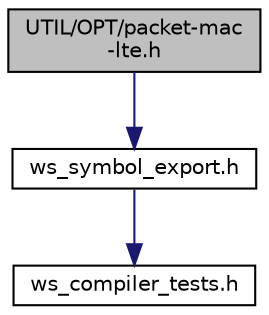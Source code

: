 digraph "UTIL/OPT/packet-mac-lte.h"
{
 // LATEX_PDF_SIZE
  edge [fontname="Helvetica",fontsize="10",labelfontname="Helvetica",labelfontsize="10"];
  node [fontname="Helvetica",fontsize="10",shape=record];
  Node1 [label="UTIL/OPT/packet-mac\l-lte.h",height=0.2,width=0.4,color="black", fillcolor="grey75", style="filled", fontcolor="black",tooltip=" "];
  Node1 -> Node2 [color="midnightblue",fontsize="10",style="solid",fontname="Helvetica"];
  Node2 [label="ws_symbol_export.h",height=0.2,width=0.4,color="black", fillcolor="white", style="filled",URL="$ws__symbol__export_8h.html",tooltip=" "];
  Node2 -> Node3 [color="midnightblue",fontsize="10",style="solid",fontname="Helvetica"];
  Node3 [label="ws_compiler_tests.h",height=0.2,width=0.4,color="black", fillcolor="white", style="filled",URL="$ws__compiler__tests_8h.html",tooltip=" "];
}
